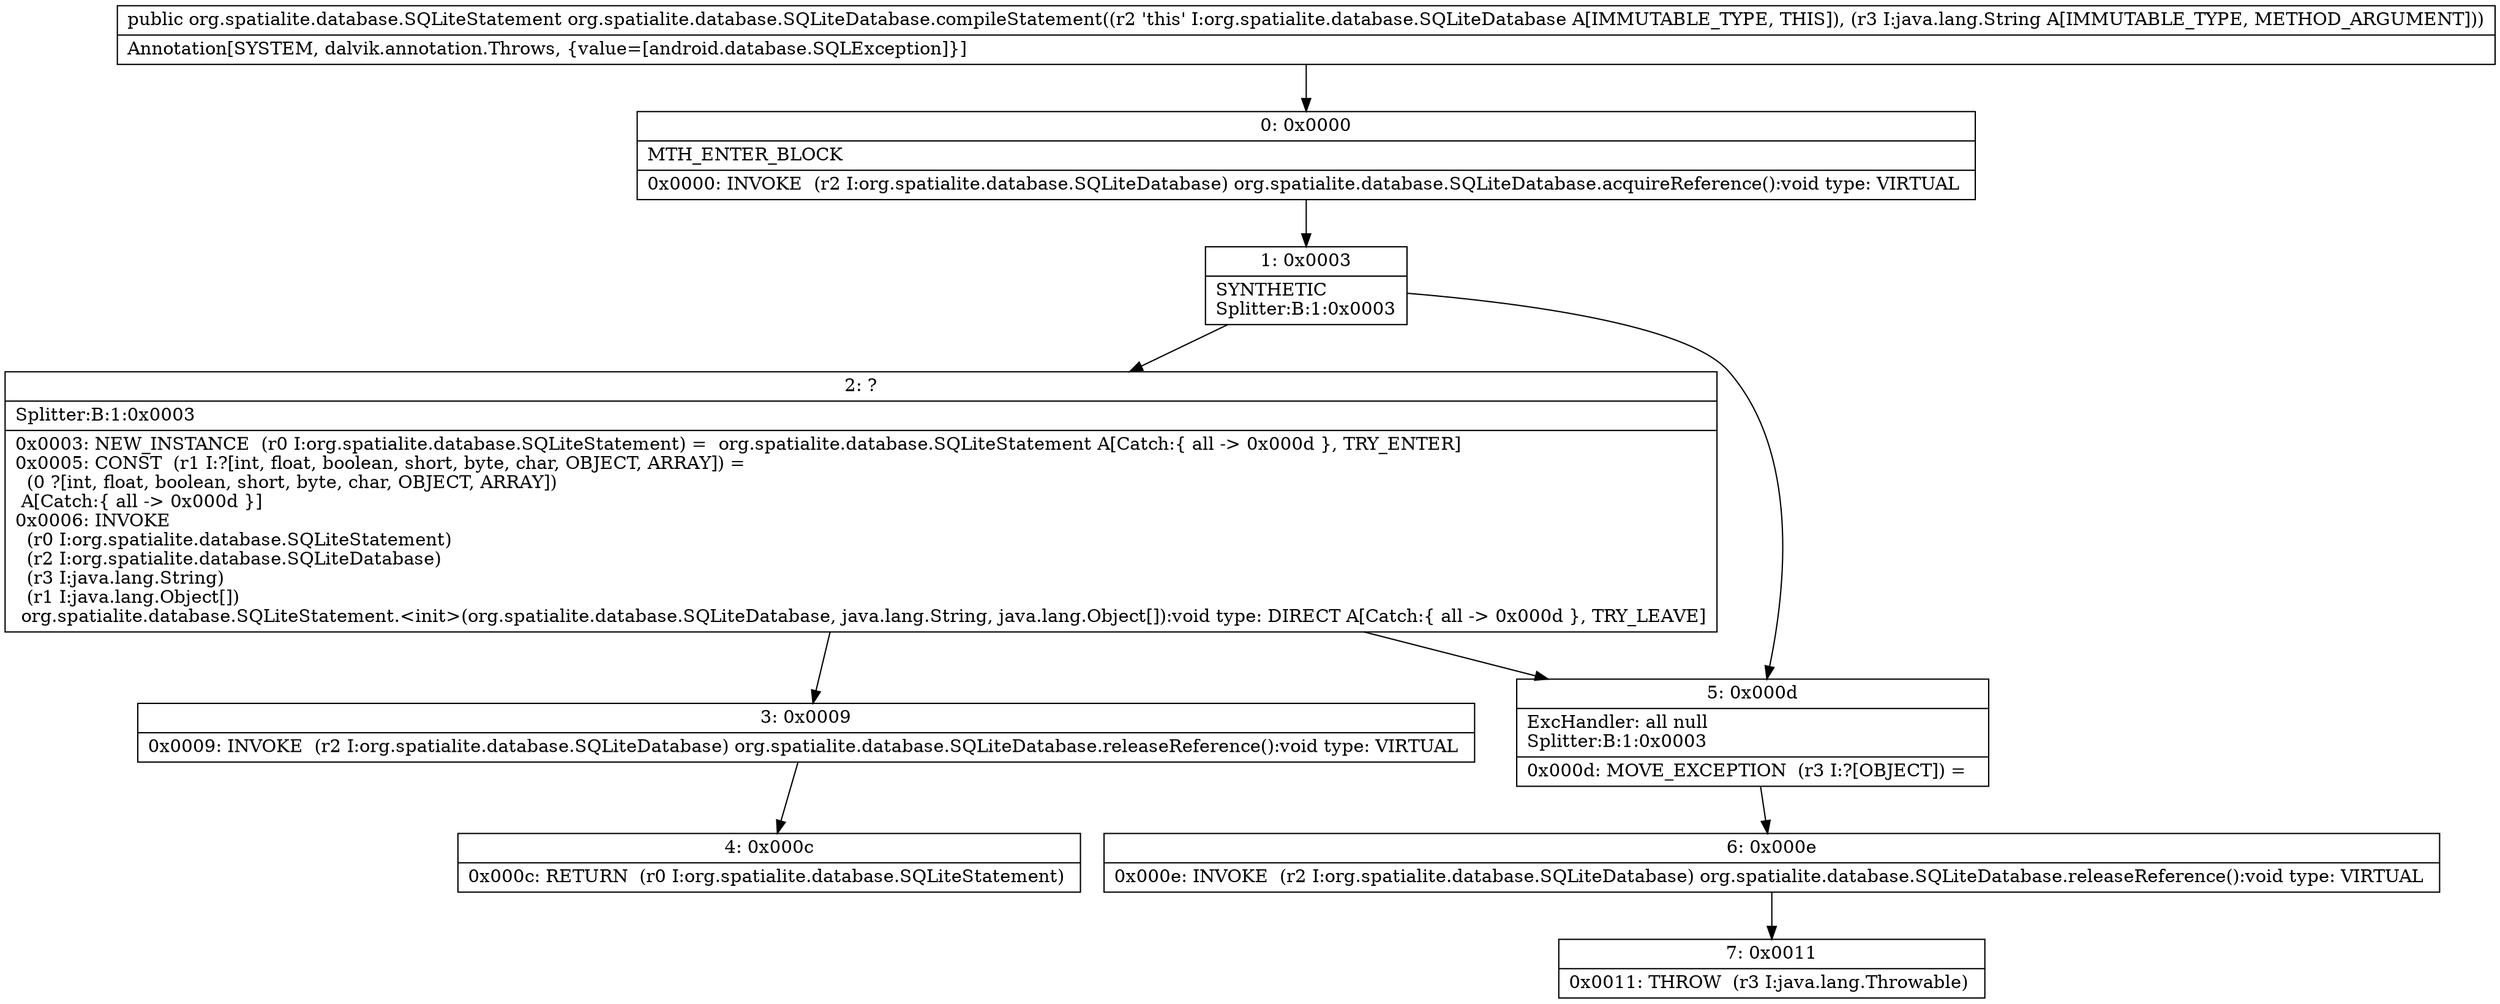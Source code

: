 digraph "CFG fororg.spatialite.database.SQLiteDatabase.compileStatement(Ljava\/lang\/String;)Lorg\/spatialite\/database\/SQLiteStatement;" {
Node_0 [shape=record,label="{0\:\ 0x0000|MTH_ENTER_BLOCK\l|0x0000: INVOKE  (r2 I:org.spatialite.database.SQLiteDatabase) org.spatialite.database.SQLiteDatabase.acquireReference():void type: VIRTUAL \l}"];
Node_1 [shape=record,label="{1\:\ 0x0003|SYNTHETIC\lSplitter:B:1:0x0003\l}"];
Node_2 [shape=record,label="{2\:\ ?|Splitter:B:1:0x0003\l|0x0003: NEW_INSTANCE  (r0 I:org.spatialite.database.SQLiteStatement) =  org.spatialite.database.SQLiteStatement A[Catch:\{ all \-\> 0x000d \}, TRY_ENTER]\l0x0005: CONST  (r1 I:?[int, float, boolean, short, byte, char, OBJECT, ARRAY]) = \l  (0 ?[int, float, boolean, short, byte, char, OBJECT, ARRAY])\l A[Catch:\{ all \-\> 0x000d \}]\l0x0006: INVOKE  \l  (r0 I:org.spatialite.database.SQLiteStatement)\l  (r2 I:org.spatialite.database.SQLiteDatabase)\l  (r3 I:java.lang.String)\l  (r1 I:java.lang.Object[])\l org.spatialite.database.SQLiteStatement.\<init\>(org.spatialite.database.SQLiteDatabase, java.lang.String, java.lang.Object[]):void type: DIRECT A[Catch:\{ all \-\> 0x000d \}, TRY_LEAVE]\l}"];
Node_3 [shape=record,label="{3\:\ 0x0009|0x0009: INVOKE  (r2 I:org.spatialite.database.SQLiteDatabase) org.spatialite.database.SQLiteDatabase.releaseReference():void type: VIRTUAL \l}"];
Node_4 [shape=record,label="{4\:\ 0x000c|0x000c: RETURN  (r0 I:org.spatialite.database.SQLiteStatement) \l}"];
Node_5 [shape=record,label="{5\:\ 0x000d|ExcHandler: all null\lSplitter:B:1:0x0003\l|0x000d: MOVE_EXCEPTION  (r3 I:?[OBJECT]) =  \l}"];
Node_6 [shape=record,label="{6\:\ 0x000e|0x000e: INVOKE  (r2 I:org.spatialite.database.SQLiteDatabase) org.spatialite.database.SQLiteDatabase.releaseReference():void type: VIRTUAL \l}"];
Node_7 [shape=record,label="{7\:\ 0x0011|0x0011: THROW  (r3 I:java.lang.Throwable) \l}"];
MethodNode[shape=record,label="{public org.spatialite.database.SQLiteStatement org.spatialite.database.SQLiteDatabase.compileStatement((r2 'this' I:org.spatialite.database.SQLiteDatabase A[IMMUTABLE_TYPE, THIS]), (r3 I:java.lang.String A[IMMUTABLE_TYPE, METHOD_ARGUMENT]))  | Annotation[SYSTEM, dalvik.annotation.Throws, \{value=[android.database.SQLException]\}]\l}"];
MethodNode -> Node_0;
Node_0 -> Node_1;
Node_1 -> Node_2;
Node_1 -> Node_5;
Node_2 -> Node_3;
Node_2 -> Node_5;
Node_3 -> Node_4;
Node_5 -> Node_6;
Node_6 -> Node_7;
}

